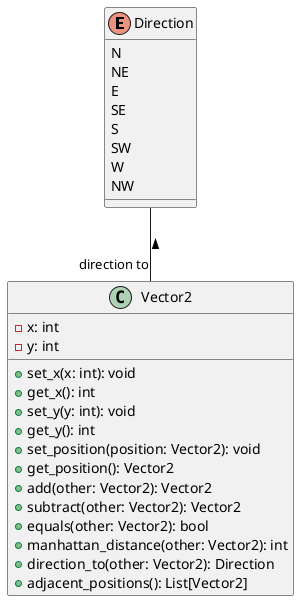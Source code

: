 @startuml

enum Direction {
  N
  NE
  E
  SE
  S
  SW
  W
  NW
}

class Vector2 {
  -x: int
  -y: int
  +set_x(x: int): void
  +get_x(): int
  +set_y(y: int): void
  +get_y(): int
  +set_position(position: Vector2): void
  +get_position(): Vector2
  +add(other: Vector2): Vector2
  +subtract(other: Vector2): Vector2
  +equals(other: Vector2): bool
  +manhattan_distance(other: Vector2): int
  +direction_to(other: Vector2): Direction
  +adjacent_positions(): List[Vector2]
}

Direction -- Vector2 : < "direction to"

@enduml
